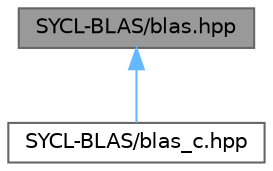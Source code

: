digraph "SYCL-BLAS/blas.hpp"
{
 // LATEX_PDF_SIZE
  bgcolor="transparent";
  edge [fontname=Helvetica,fontsize=10,labelfontname=Helvetica,labelfontsize=10];
  node [fontname=Helvetica,fontsize=10,shape=box,height=0.2,width=0.4];
  Node1 [id="Node000001",label="SYCL-BLAS/blas.hpp",height=0.2,width=0.4,color="gray40", fillcolor="grey60", style="filled", fontcolor="black",tooltip=" "];
  Node1 -> Node2 [id="edge1_Node000001_Node000002",dir="back",color="steelblue1",style="solid",tooltip=" "];
  Node2 [id="Node000002",label="SYCL-BLAS/blas_c.hpp",height=0.2,width=0.4,color="grey40", fillcolor="white", style="filled",URL="$blas__c_8hpp.html",tooltip=" "];
}
